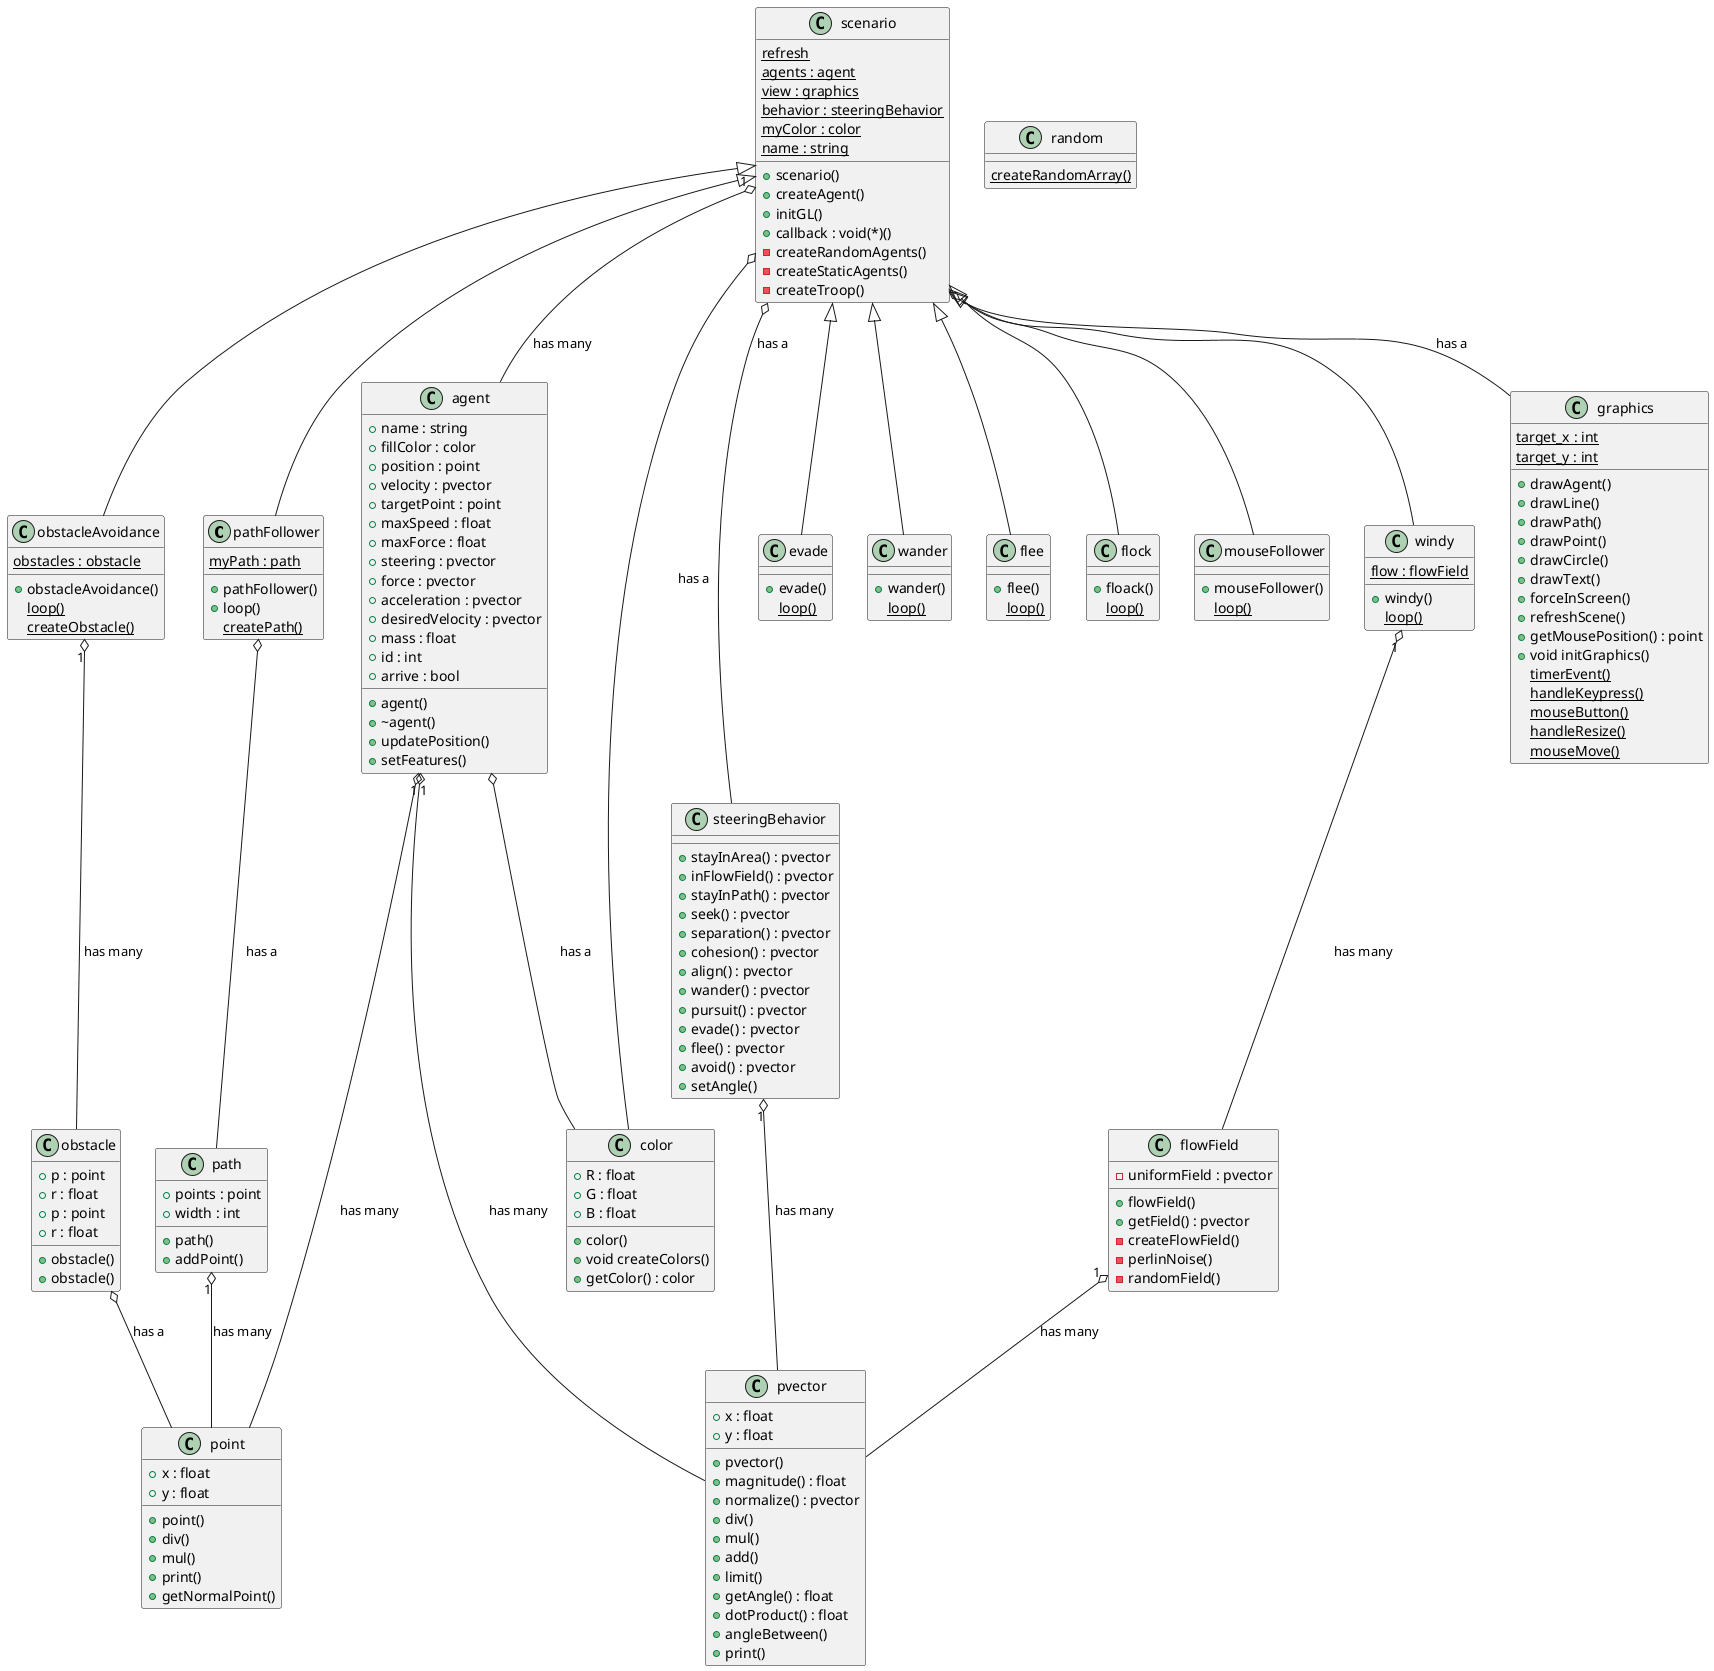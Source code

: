 @startuml class
class pathFollower{
  +pathFollower()
  +loop()
  {static}createPath()
  {static}myPath : path
}

class evade{
  +evade()
  {static}loop()
}

class wander{
  +wander()
  {static}loop()
}

class windy{
  +windy()
  {static}loop()
  {static}flow : flowField
}

class obstacleAvoidance{
  +obstacleAvoidance()
  {static}loop()
  {static}obstacles : obstacle
  {static}createObstacle()
}


class flee{
  +flee()
  {static}loop()
}

class flock{
  +floack()
  {static}loop()
}

class mouseFollower{
  +mouseFollower()
  {static}loop()
}

class steeringBehavior{
  +stayInArea() : pvector
  +inFlowField() : pvector
  +stayInPath() : pvector
  +seek() : pvector
  +separation() : pvector
  +cohesion() : pvector
  +align() : pvector
  +wander() : pvector
  +pursuit() : pvector
  +evade() : pvector
  +flee() : pvector
  +avoid() : pvector
  +setAngle()
}

class scenario {
  +scenario()
  +createAgent()
  +initGL()
  {static}refresh
  {static}agents : agent
  {static}view : graphics
  {static}behavior : steeringBehavior
  {static}myColor : color
  {static}name : string
  +callback : void(*)()
  -createRandomAgents()
  -createStaticAgents()
  -createTroop()
}

class random {
  {static} createRandomArray()
}

class path {
  +path()
  +addPoint()
  +points : point
  +width : int
}

class agent{
  +agent()
  +~agent()
  +updatePosition()
  +setFeatures()
  +name : string
  +fillColor : color
  +position : point
  +velocity : pvector
  +targetPoint : point
  +maxSpeed : float
  +maxForce : float
  +steering : pvector
  +force : pvector
  +acceleration : pvector
  +desiredVelocity : pvector
  +mass : float
  +id : int
  +arrive : bool
}

class pvector{
  +pvector()
  +magnitude() : float
  +normalize() : pvector
  +div()
  +mul()
  +add()
  +limit()
  +getAngle() : float
  +dotProduct() : float
  +angleBetween()
  +print()
  +x : float
  +y : float
}

class obstacle{
  +p : point
  +r : float 
  +obstacle()  
}

class flowField{
  -uniformField : pvector 
  +flowField()
  +getField() : pvector
  -createFlowField()
  -perlinNoise()
  -randomField()
}

class obstacle{
  +p : point
  +r : float 
  +obstacle()  
}

class point{
  +x : float
  +y : float 
  +point()  
  +div()
  +mul()
  +print()
  +getNormalPoint()
}


class color{
  +R : float
  +G : float 
  +B : float
  +color()  
  +void createColors()
  +getColor() : color
}

class graphics{
  +drawAgent()
  +drawLine() 
  +drawPath()
  +drawPoint()
  +drawCircle()
  +drawText()
  +forceInScreen()
  +refreshScene()
  +getMousePosition() : point
  +void initGraphics()
  {static} timerEvent()
  {static} handleKeypress()
  {static} mouseButton()
  {static} handleResize()
  {static} mouseMove()
  {static} target_x : int
  {static} target_y : int
}

obstacle o-- point : has a
flowField "1" o-- pvector : has many
agent "1" o-- pvector : has many
agent "1" o-- point : has many
agent o-- color : has a
path "1" o-- point : has many
scenario "1" o-- agent : has many
scenario o-- graphics : has a
scenario o-- steeringBehavior : has a
scenario o-- color : has a
steeringBehavior "1" o-- pvector : has many
scenario <|-- evade
scenario <|-- flee
scenario <|-- flock
scenario <|-- mouseFollower
scenario <|-- obstacleAvoidance
scenario <|-- pathFollower
scenario <|-- wander
scenario <|-- windy
obstacleAvoidance "1" o-- obstacle : has many
pathFollower o-- path : has a
windy "1" o-- flowField : has many

@enduml

